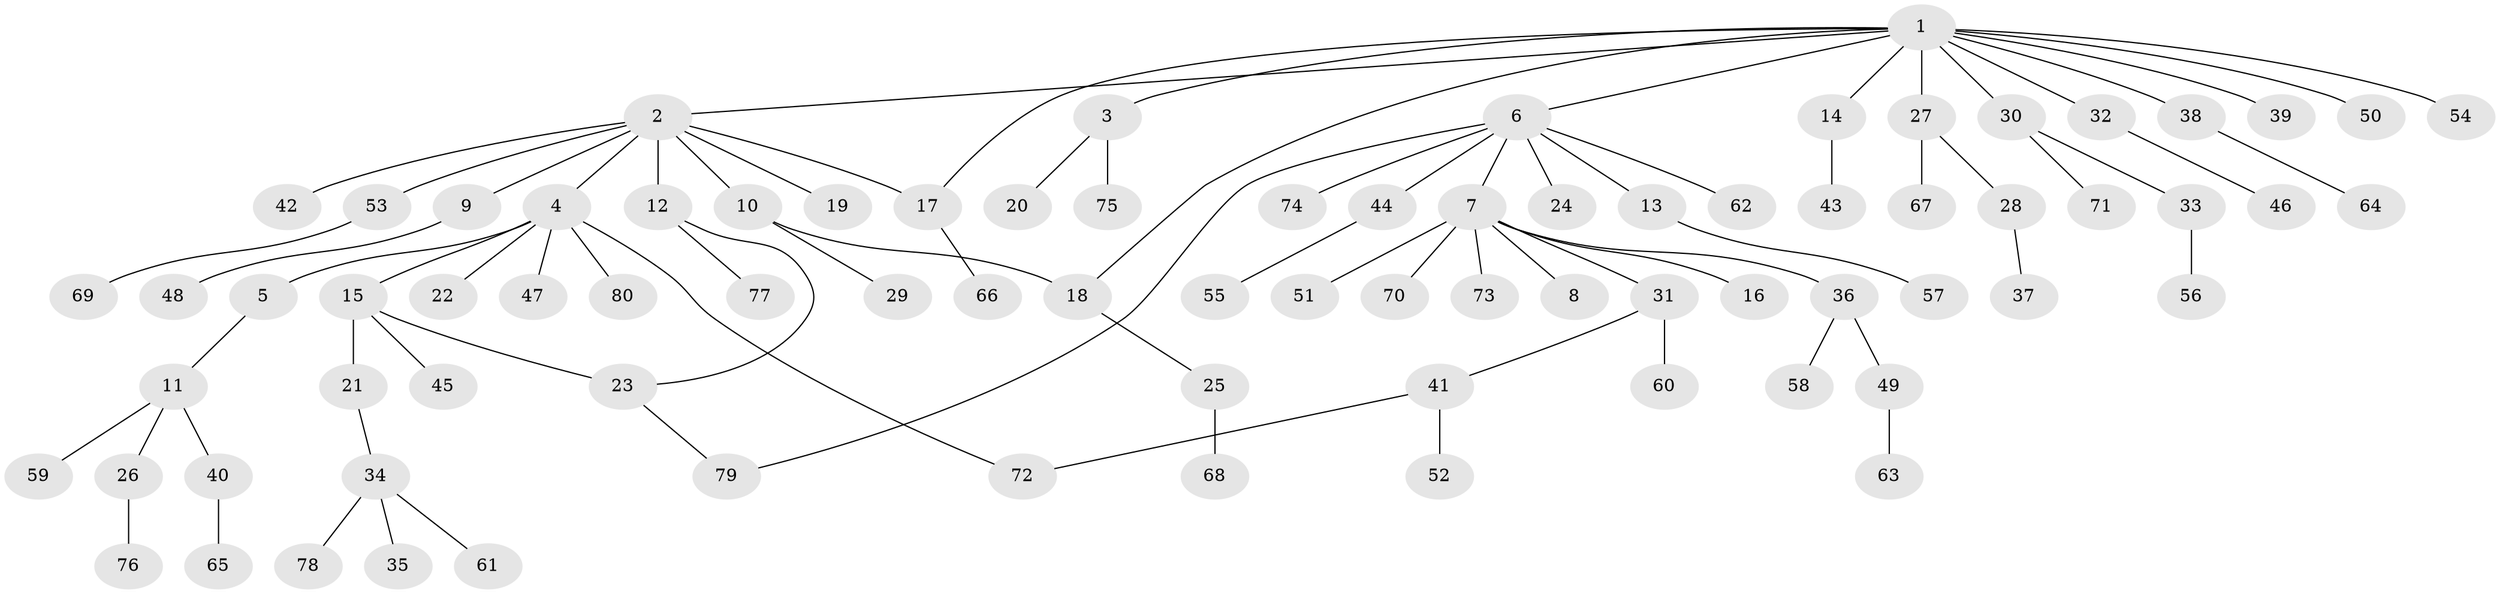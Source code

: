 // Generated by graph-tools (version 1.1) at 2025/14/03/09/25 04:14:34]
// undirected, 80 vertices, 84 edges
graph export_dot {
graph [start="1"]
  node [color=gray90,style=filled];
  1;
  2;
  3;
  4;
  5;
  6;
  7;
  8;
  9;
  10;
  11;
  12;
  13;
  14;
  15;
  16;
  17;
  18;
  19;
  20;
  21;
  22;
  23;
  24;
  25;
  26;
  27;
  28;
  29;
  30;
  31;
  32;
  33;
  34;
  35;
  36;
  37;
  38;
  39;
  40;
  41;
  42;
  43;
  44;
  45;
  46;
  47;
  48;
  49;
  50;
  51;
  52;
  53;
  54;
  55;
  56;
  57;
  58;
  59;
  60;
  61;
  62;
  63;
  64;
  65;
  66;
  67;
  68;
  69;
  70;
  71;
  72;
  73;
  74;
  75;
  76;
  77;
  78;
  79;
  80;
  1 -- 2;
  1 -- 3;
  1 -- 6;
  1 -- 14;
  1 -- 17;
  1 -- 18;
  1 -- 27;
  1 -- 30;
  1 -- 32;
  1 -- 38;
  1 -- 39;
  1 -- 50;
  1 -- 54;
  2 -- 4;
  2 -- 9;
  2 -- 10;
  2 -- 12;
  2 -- 17;
  2 -- 19;
  2 -- 42;
  2 -- 53;
  3 -- 20;
  3 -- 75;
  4 -- 5;
  4 -- 15;
  4 -- 22;
  4 -- 47;
  4 -- 72;
  4 -- 80;
  5 -- 11;
  6 -- 7;
  6 -- 13;
  6 -- 24;
  6 -- 44;
  6 -- 62;
  6 -- 74;
  6 -- 79;
  7 -- 8;
  7 -- 16;
  7 -- 31;
  7 -- 36;
  7 -- 51;
  7 -- 70;
  7 -- 73;
  9 -- 48;
  10 -- 18;
  10 -- 29;
  11 -- 26;
  11 -- 40;
  11 -- 59;
  12 -- 23;
  12 -- 77;
  13 -- 57;
  14 -- 43;
  15 -- 21;
  15 -- 23;
  15 -- 45;
  17 -- 66;
  18 -- 25;
  21 -- 34;
  23 -- 79;
  25 -- 68;
  26 -- 76;
  27 -- 28;
  27 -- 67;
  28 -- 37;
  30 -- 33;
  30 -- 71;
  31 -- 41;
  31 -- 60;
  32 -- 46;
  33 -- 56;
  34 -- 35;
  34 -- 61;
  34 -- 78;
  36 -- 49;
  36 -- 58;
  38 -- 64;
  40 -- 65;
  41 -- 52;
  41 -- 72;
  44 -- 55;
  49 -- 63;
  53 -- 69;
}

